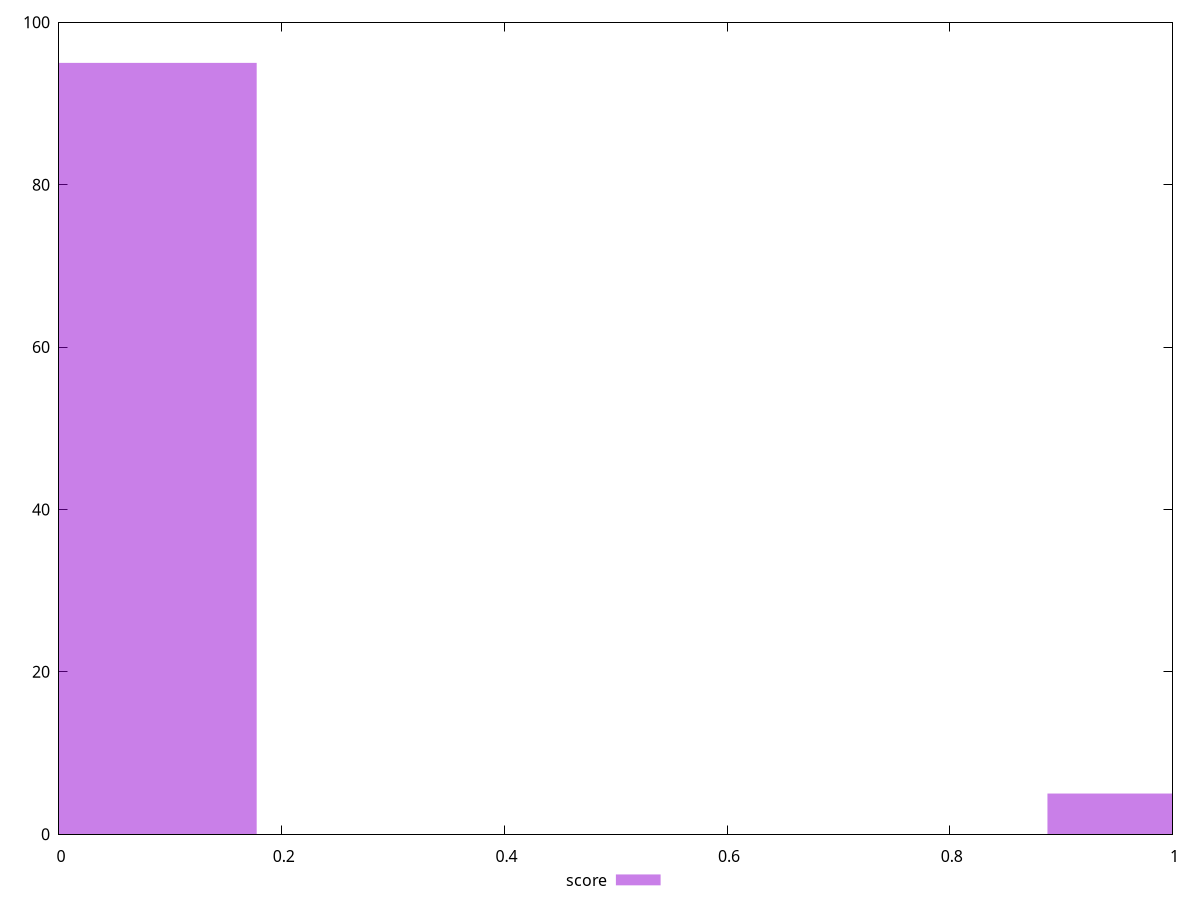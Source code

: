 reset

$score <<EOF
0 95
1.0652429629799118 5
EOF

set key outside below
set boxwidth 0.3550809876599706
set xrange [0:1]
set yrange [0:100]
set trange [0:100]
set style fill transparent solid 0.5 noborder
set terminal svg size 640, 490 enhanced background rgb 'white'
set output "report_00018_2021-02-10T15-25-16.877Z/third-party-summary/samples/pages/score/histogram.svg"

plot $score title "score" with boxes

reset
